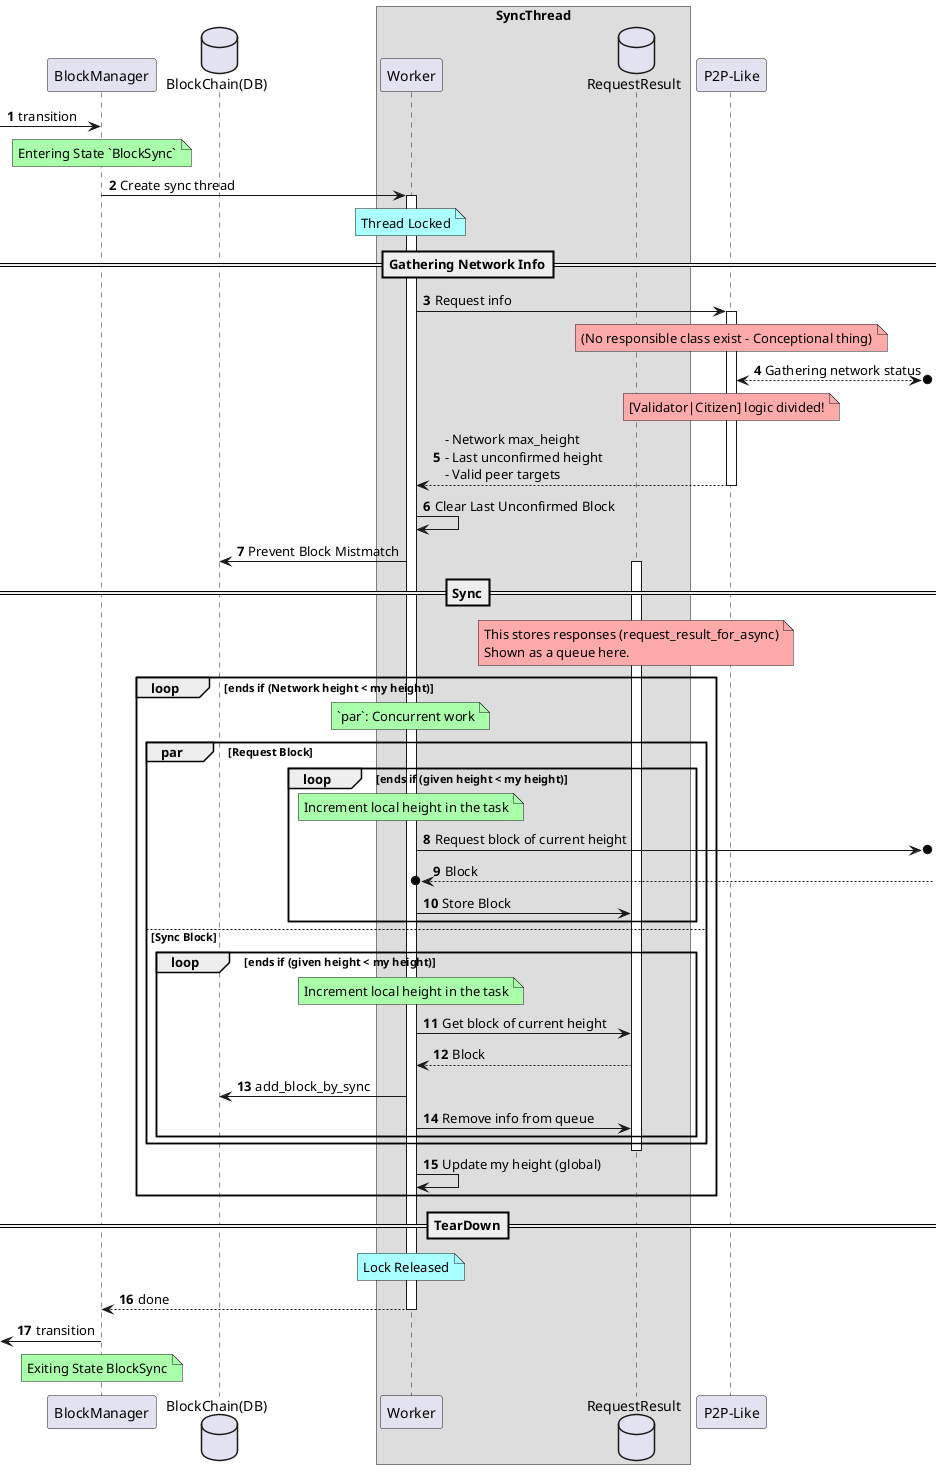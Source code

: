 @startuml
autonumber

' Definitions...
participant BlockManager as block_manager
database "BlockChain(DB)" as blockchain

box SyncThread
    participant Worker as sync_thread
    database RequestResult as queue
end box
participant "P2P-Like" as p2p


' Relations...
[-> block_manager: transition
note over block_manager #AAFFAA: Entering State `BlockSync`
block_manager -> sync_thread: Create sync thread
activate sync_thread

note over sync_thread #AAFFFF: Thread Locked
==Gathering Network Info==
sync_thread -> p2p: Request info
activate p2p
note over p2p #FFAAAA: (No responsible class exist - Conceptional thing)
p2p <-->o]: Gathering network status
note over p2p #FFAAAA: [Validator|Citizen] logic divided!
p2p --> sync_thread: - Network max_height\n- Last unconfirmed height \n- Valid peer targets
deactivate p2p

sync_thread -> sync_thread: Clear Last Unconfirmed Block
sync_thread -> blockchain: Prevent Block Mistmatch

==Sync==
activate queue
note over queue #FFAAAA: This stores responses (request_result_for_async)\nShown as a queue here.

loop ends if (Network height < my height)
    note over sync_thread #AAFFAA: `par`: Concurrent work
    par Request Block
        loop ends if (given height < my height)
            note over sync_thread #AAFFAA: Increment local height in the task
            sync_thread ->o]: Request block of current height
            sync_thread o<--]: Block
            sync_thread -> queue: Store Block
        end loop
    else Sync Block
        loop ends if (given height < my height)
            note over sync_thread #AAFFAA: Increment local height in the task
            sync_thread -> queue: Get block of current height
            queue --> sync_thread: Block
            sync_thread -> blockchain: add_block_by_sync
            sync_thread -> queue: Remove info from queue
        end loop
    end par
    deactivate queue
    sync_thread -> sync_thread: Update my height (global)
end loop

==TearDown==
note over sync_thread #AAFFFF: Lock Released
sync_thread --> block_manager: done
deactivate sync_thread
[<- block_manager: transition
note over block_manager #AAFFAA: Exiting State BlockSync
@enduml